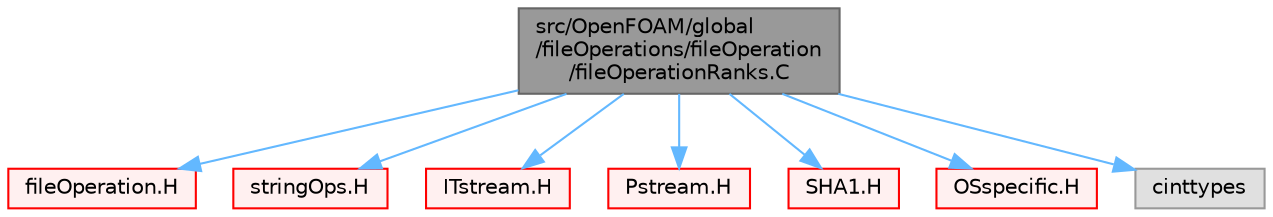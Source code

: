digraph "src/OpenFOAM/global/fileOperations/fileOperation/fileOperationRanks.C"
{
 // LATEX_PDF_SIZE
  bgcolor="transparent";
  edge [fontname=Helvetica,fontsize=10,labelfontname=Helvetica,labelfontsize=10];
  node [fontname=Helvetica,fontsize=10,shape=box,height=0.2,width=0.4];
  Node1 [id="Node000001",label="src/OpenFOAM/global\l/fileOperations/fileOperation\l/fileOperationRanks.C",height=0.2,width=0.4,color="gray40", fillcolor="grey60", style="filled", fontcolor="black",tooltip=" "];
  Node1 -> Node2 [id="edge1_Node000001_Node000002",color="steelblue1",style="solid",tooltip=" "];
  Node2 [id="Node000002",label="fileOperation.H",height=0.2,width=0.4,color="red", fillcolor="#FFF0F0", style="filled",URL="$fileOperation_8H.html",tooltip=" "];
  Node1 -> Node157 [id="edge2_Node000001_Node000157",color="steelblue1",style="solid",tooltip=" "];
  Node157 [id="Node000157",label="stringOps.H",height=0.2,width=0.4,color="red", fillcolor="#FFF0F0", style="filled",URL="$stringOps_8H.html",tooltip=" "];
  Node1 -> Node167 [id="edge3_Node000001_Node000167",color="steelblue1",style="solid",tooltip=" "];
  Node167 [id="Node000167",label="ITstream.H",height=0.2,width=0.4,color="red", fillcolor="#FFF0F0", style="filled",URL="$ITstream_8H.html",tooltip=" "];
  Node1 -> Node175 [id="edge4_Node000001_Node000175",color="steelblue1",style="solid",tooltip=" "];
  Node175 [id="Node000175",label="Pstream.H",height=0.2,width=0.4,color="red", fillcolor="#FFF0F0", style="filled",URL="$Pstream_8H.html",tooltip=" "];
  Node1 -> Node176 [id="edge5_Node000001_Node000176",color="steelblue1",style="solid",tooltip=" "];
  Node176 [id="Node000176",label="SHA1.H",height=0.2,width=0.4,color="red", fillcolor="#FFF0F0", style="filled",URL="$SHA1_8H.html",tooltip=" "];
  Node1 -> Node179 [id="edge6_Node000001_Node000179",color="steelblue1",style="solid",tooltip=" "];
  Node179 [id="Node000179",label="OSspecific.H",height=0.2,width=0.4,color="red", fillcolor="#FFF0F0", style="filled",URL="$OSspecific_8H.html",tooltip="Functions used by OpenFOAM that are specific to POSIX compliant operating systems and need to be repl..."];
  Node1 -> Node181 [id="edge7_Node000001_Node000181",color="steelblue1",style="solid",tooltip=" "];
  Node181 [id="Node000181",label="cinttypes",height=0.2,width=0.4,color="grey60", fillcolor="#E0E0E0", style="filled",tooltip=" "];
}
